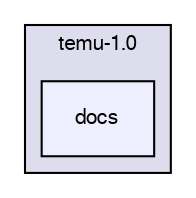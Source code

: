 digraph G {
  bgcolor=transparent;
  compound=true
  node [ fontsize="10", fontname="FreeSans"];
  edge [ labelfontsize="10", labelfontname="FreeSans"];
  subgraph clusterdir_4f22f3fd3d3cce94a331ff7cdf0bf085 {
    graph [ bgcolor="#ddddee", pencolor="black", label="temu-1.0" fontname="FreeSans", fontsize="10", URL="dir_4f22f3fd3d3cce94a331ff7cdf0bf085.html"]
  dir_f4d29d0fa38ea8a3023cadd2b0dcf628 [shape=box, label="docs", style="filled", fillcolor="#eeeeff", pencolor="black", URL="dir_f4d29d0fa38ea8a3023cadd2b0dcf628.html"];
  }
}
